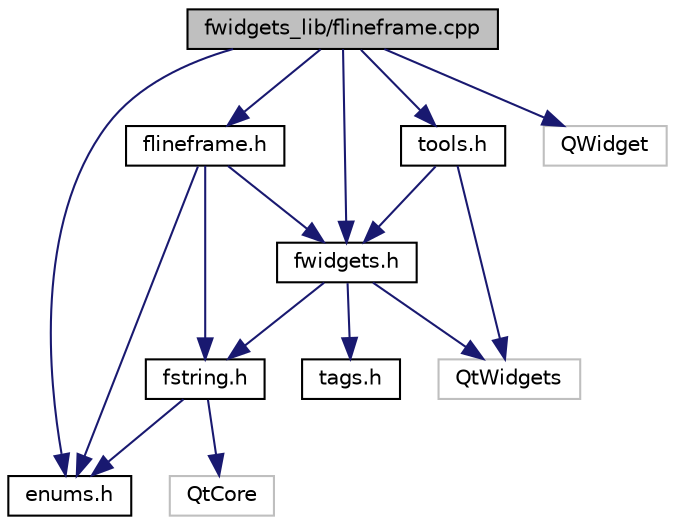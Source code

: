 digraph "fwidgets_lib/flineframe.cpp"
{
 // INTERACTIVE_SVG=YES
  edge [fontname="Helvetica",fontsize="10",labelfontname="Helvetica",labelfontsize="10"];
  node [fontname="Helvetica",fontsize="10",shape=record];
  Node0 [label="fwidgets_lib/flineframe.cpp",height=0.2,width=0.4,color="black", fillcolor="grey75", style="filled", fontcolor="black"];
  Node0 -> Node1 [color="midnightblue",fontsize="10",style="solid",fontname="Helvetica"];
  Node1 [label="flineframe.h",height=0.2,width=0.4,color="black", fillcolor="white", style="filled",URL="$flineframe_8h.html",tooltip="Ce fichier contient la classe FLineFrame, dérivée fonctionnelle de FLineEdit. "];
  Node1 -> Node2 [color="midnightblue",fontsize="10",style="solid",fontname="Helvetica"];
  Node2 [label="fwidgets.h",height=0.2,width=0.4,color="black", fillcolor="white", style="filled",URL="$fwidgets_8h.html"];
  Node2 -> Node3 [color="midnightblue",fontsize="10",style="solid",fontname="Helvetica"];
  Node3 [label="QtWidgets",height=0.2,width=0.4,color="grey75", fillcolor="white", style="filled"];
  Node2 -> Node4 [color="midnightblue",fontsize="10",style="solid",fontname="Helvetica"];
  Node4 [label="fstring.h",height=0.2,width=0.4,color="black", fillcolor="white", style="filled",URL="$fstring_8h.html"];
  Node4 -> Node5 [color="midnightblue",fontsize="10",style="solid",fontname="Helvetica"];
  Node5 [label="QtCore",height=0.2,width=0.4,color="grey75", fillcolor="white", style="filled"];
  Node4 -> Node6 [color="midnightblue",fontsize="10",style="solid",fontname="Helvetica"];
  Node6 [label="enums.h",height=0.2,width=0.4,color="black", fillcolor="white", style="filled",URL="$enums_8h.html",tooltip="Enumérations et constantes permettant de paramétrer les fwidgets. "];
  Node2 -> Node7 [color="midnightblue",fontsize="10",style="solid",fontname="Helvetica"];
  Node7 [label="tags.h",height=0.2,width=0.4,color="black", fillcolor="white", style="filled",URL="$tags_8h.html"];
  Node1 -> Node4 [color="midnightblue",fontsize="10",style="solid",fontname="Helvetica"];
  Node1 -> Node6 [color="midnightblue",fontsize="10",style="solid",fontname="Helvetica"];
  Node0 -> Node8 [color="midnightblue",fontsize="10",style="solid",fontname="Helvetica"];
  Node8 [label="tools.h",height=0.2,width=0.4,color="black", fillcolor="white", style="filled",URL="$tools_8h.html"];
  Node8 -> Node3 [color="midnightblue",fontsize="10",style="solid",fontname="Helvetica"];
  Node8 -> Node2 [color="midnightblue",fontsize="10",style="solid",fontname="Helvetica"];
  Node0 -> Node6 [color="midnightblue",fontsize="10",style="solid",fontname="Helvetica"];
  Node0 -> Node9 [color="midnightblue",fontsize="10",style="solid",fontname="Helvetica"];
  Node9 [label="QWidget",height=0.2,width=0.4,color="grey75", fillcolor="white", style="filled"];
  Node0 -> Node2 [color="midnightblue",fontsize="10",style="solid",fontname="Helvetica"];
}
